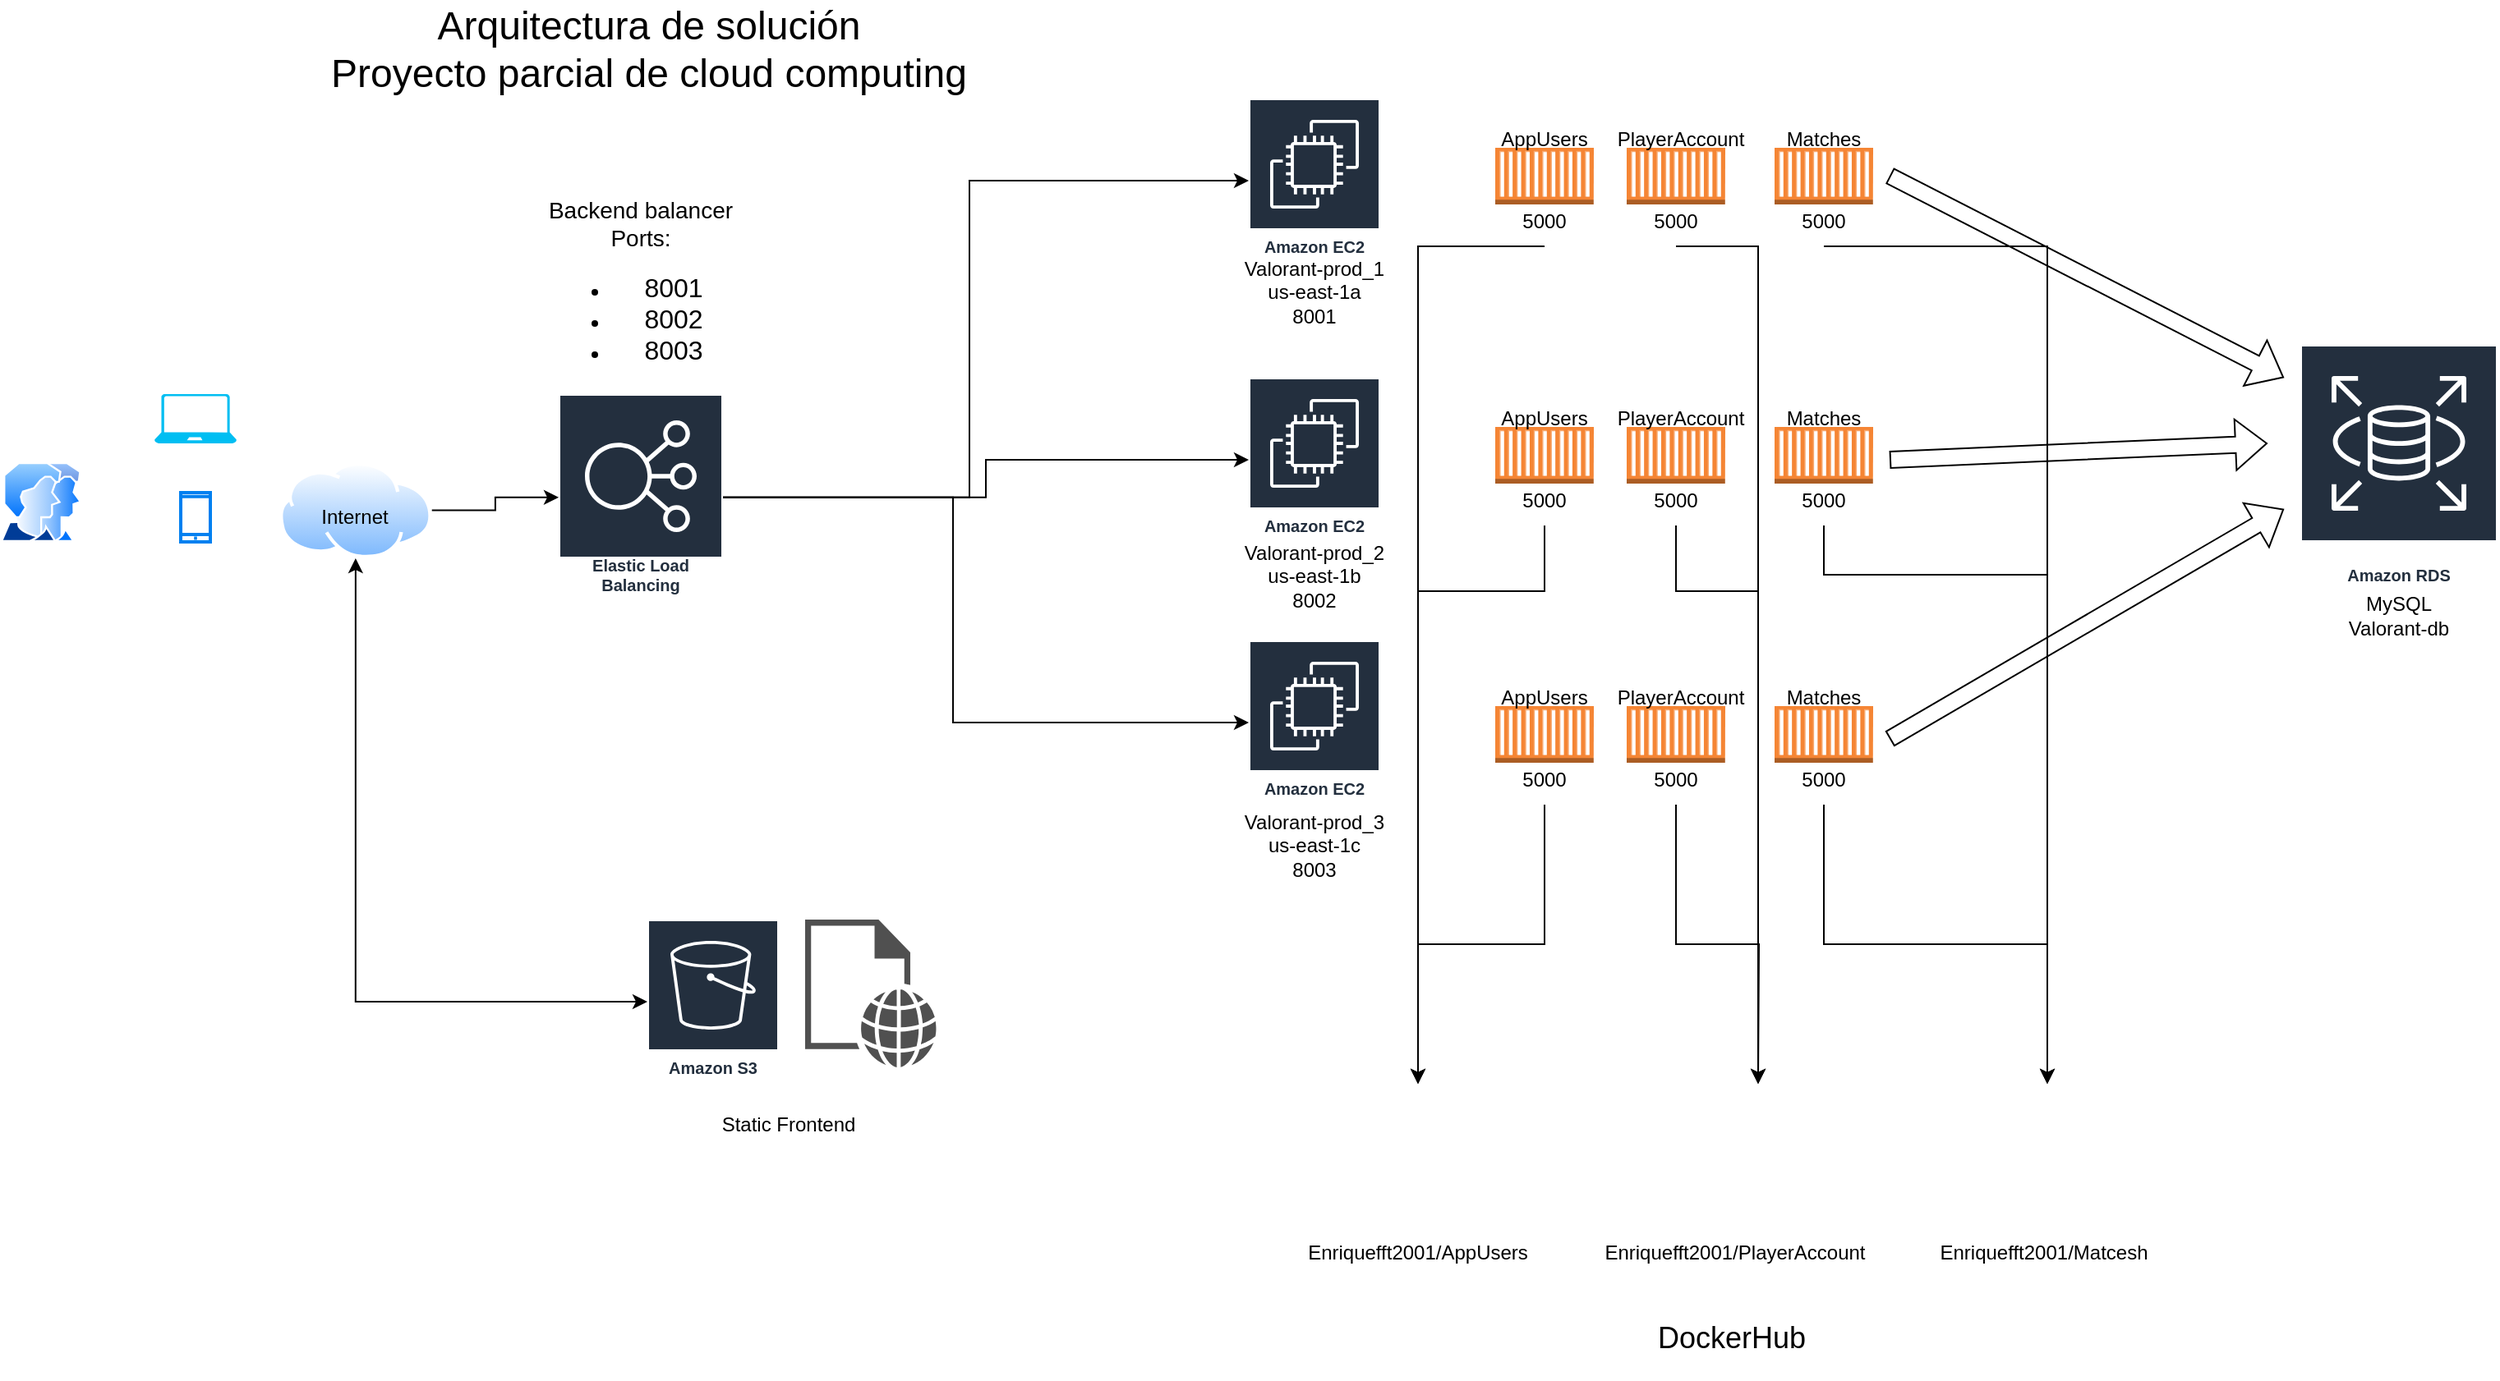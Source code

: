 <mxfile version="21.2.9" type="device">
  <diagram name="Página-1" id="lRRQ3zczeTY3n2zbIsMV">
    <mxGraphModel dx="1630" dy="748" grid="1" gridSize="10" guides="1" tooltips="1" connect="1" arrows="1" fold="1" page="1" pageScale="1" pageWidth="827" pageHeight="1169" math="0" shadow="0">
      <root>
        <mxCell id="0" />
        <mxCell id="1" parent="0" />
        <mxCell id="WpOWIApncvWK6U2h8XtA-1" value="&lt;font style=&quot;font-size: 24px;&quot;&gt;Arquitectura de solución&lt;br&gt;Proyecto parcial de cloud computing&lt;/font&gt;" style="text;html=1;strokeColor=none;fillColor=none;align=center;verticalAlign=middle;whiteSpace=wrap;rounded=0;" vertex="1" parent="1">
          <mxGeometry x="220" y="10" width="390" height="60" as="geometry" />
        </mxCell>
        <mxCell id="WpOWIApncvWK6U2h8XtA-2" value="" style="html=1;verticalLabelPosition=bottom;align=center;labelBackgroundColor=#ffffff;verticalAlign=top;strokeWidth=2;strokeColor=#0080F0;shadow=0;dashed=0;shape=mxgraph.ios7.icons.smartphone;" vertex="1" parent="1">
          <mxGeometry x="130" y="310" width="18" height="30" as="geometry" />
        </mxCell>
        <mxCell id="WpOWIApncvWK6U2h8XtA-4" value="" style="verticalLabelPosition=bottom;html=1;verticalAlign=top;align=center;strokeColor=none;fillColor=#00BEF2;shape=mxgraph.azure.laptop;pointerEvents=1;" vertex="1" parent="1">
          <mxGeometry x="114" y="250" width="50" height="30" as="geometry" />
        </mxCell>
        <mxCell id="WpOWIApncvWK6U2h8XtA-5" value="" style="shape=image;html=1;verticalAlign=top;verticalLabelPosition=bottom;labelBackgroundColor=#ffffff;imageAspect=0;aspect=fixed;image=https://cdn2.iconfinder.com/data/icons/browsers/Firefox.png" vertex="1" parent="1">
          <mxGeometry x="122.5" y="360" width="33" height="33" as="geometry" />
        </mxCell>
        <mxCell id="WpOWIApncvWK6U2h8XtA-6" value="" style="image;aspect=fixed;perimeter=ellipsePerimeter;html=1;align=center;shadow=0;dashed=0;spacingTop=3;image=img/lib/active_directory/user_accounts.svg;" vertex="1" parent="1">
          <mxGeometry x="20" y="291.5" width="50" height="48.5" as="geometry" />
        </mxCell>
        <mxCell id="WpOWIApncvWK6U2h8XtA-9" value="" style="group" vertex="1" connectable="0" parent="1">
          <mxGeometry x="190" y="291.5" width="92.86" height="58.5" as="geometry" />
        </mxCell>
        <mxCell id="WpOWIApncvWK6U2h8XtA-7" value="" style="image;aspect=fixed;perimeter=ellipsePerimeter;html=1;align=center;shadow=0;dashed=0;spacingTop=3;image=img/lib/active_directory/internet_cloud.svg;rotation=0;" vertex="1" parent="WpOWIApncvWK6U2h8XtA-9">
          <mxGeometry width="92.86" height="58.5" as="geometry" />
        </mxCell>
        <mxCell id="WpOWIApncvWK6U2h8XtA-8" value="Internet" style="text;html=1;strokeColor=none;fillColor=none;align=center;verticalAlign=middle;whiteSpace=wrap;rounded=0;" vertex="1" parent="WpOWIApncvWK6U2h8XtA-9">
          <mxGeometry x="16.43" y="18.5" width="60" height="30" as="geometry" />
        </mxCell>
        <mxCell id="WpOWIApncvWK6U2h8XtA-16" style="edgeStyle=orthogonalEdgeStyle;rounded=0;orthogonalLoop=1;jettySize=auto;html=1;entryX=0.5;entryY=1;entryDx=0;entryDy=0;startArrow=classic;startFill=1;" edge="1" parent="1" source="WpOWIApncvWK6U2h8XtA-11" target="WpOWIApncvWK6U2h8XtA-7">
          <mxGeometry relative="1" as="geometry" />
        </mxCell>
        <mxCell id="WpOWIApncvWK6U2h8XtA-11" value="Amazon S3" style="sketch=0;outlineConnect=0;fontColor=#232F3E;gradientColor=none;strokeColor=#ffffff;fillColor=#232F3E;dashed=0;verticalLabelPosition=middle;verticalAlign=bottom;align=center;html=1;whiteSpace=wrap;fontSize=10;fontStyle=1;spacing=3;shape=mxgraph.aws4.productIcon;prIcon=mxgraph.aws4.s3;" vertex="1" parent="1">
          <mxGeometry x="414" y="570" width="80" height="100" as="geometry" />
        </mxCell>
        <mxCell id="WpOWIApncvWK6U2h8XtA-12" value="" style="sketch=0;pointerEvents=1;shadow=0;dashed=0;html=1;strokeColor=none;fillColor=#505050;labelPosition=center;verticalLabelPosition=bottom;verticalAlign=top;outlineConnect=0;align=center;shape=mxgraph.office.concepts.web_page;" vertex="1" parent="1">
          <mxGeometry x="510" y="570" width="80" height="90" as="geometry" />
        </mxCell>
        <mxCell id="WpOWIApncvWK6U2h8XtA-13" value="Static Frontend" style="text;html=1;strokeColor=none;fillColor=none;align=center;verticalAlign=middle;whiteSpace=wrap;rounded=0;" vertex="1" parent="1">
          <mxGeometry x="450" y="680" width="100" height="30" as="geometry" />
        </mxCell>
        <mxCell id="WpOWIApncvWK6U2h8XtA-29" style="edgeStyle=orthogonalEdgeStyle;rounded=0;orthogonalLoop=1;jettySize=auto;html=1;" edge="1" parent="1" source="WpOWIApncvWK6U2h8XtA-17" target="WpOWIApncvWK6U2h8XtA-24">
          <mxGeometry relative="1" as="geometry" />
        </mxCell>
        <mxCell id="WpOWIApncvWK6U2h8XtA-30" style="edgeStyle=orthogonalEdgeStyle;rounded=0;orthogonalLoop=1;jettySize=auto;html=1;" edge="1" parent="1" source="WpOWIApncvWK6U2h8XtA-17" target="WpOWIApncvWK6U2h8XtA-25">
          <mxGeometry relative="1" as="geometry">
            <Array as="points">
              <mxPoint x="610" y="313" />
              <mxPoint x="610" y="120" />
            </Array>
          </mxGeometry>
        </mxCell>
        <mxCell id="WpOWIApncvWK6U2h8XtA-31" style="edgeStyle=orthogonalEdgeStyle;rounded=0;orthogonalLoop=1;jettySize=auto;html=1;" edge="1" parent="1" source="WpOWIApncvWK6U2h8XtA-17" target="WpOWIApncvWK6U2h8XtA-23">
          <mxGeometry relative="1" as="geometry">
            <Array as="points">
              <mxPoint x="600" y="313" />
              <mxPoint x="600" y="450" />
            </Array>
          </mxGeometry>
        </mxCell>
        <mxCell id="WpOWIApncvWK6U2h8XtA-17" value="Elastic Load Balancing" style="sketch=0;outlineConnect=0;fontColor=#232F3E;gradientColor=none;strokeColor=#ffffff;fillColor=#232F3E;dashed=0;verticalLabelPosition=middle;verticalAlign=bottom;align=center;html=1;whiteSpace=wrap;fontSize=10;fontStyle=1;spacing=3;shape=mxgraph.aws4.productIcon;prIcon=mxgraph.aws4.elastic_load_balancing;" vertex="1" parent="1">
          <mxGeometry x="360" y="250" width="100" height="125.75" as="geometry" />
        </mxCell>
        <mxCell id="WpOWIApncvWK6U2h8XtA-19" style="edgeStyle=orthogonalEdgeStyle;rounded=0;orthogonalLoop=1;jettySize=auto;html=1;" edge="1" parent="1" source="WpOWIApncvWK6U2h8XtA-7" target="WpOWIApncvWK6U2h8XtA-17">
          <mxGeometry relative="1" as="geometry" />
        </mxCell>
        <mxCell id="WpOWIApncvWK6U2h8XtA-20" value="&lt;font style=&quot;font-size: 14px;&quot;&gt;Backend balancer&lt;br&gt;Ports:&lt;br&gt;&lt;/font&gt;&lt;ul&gt;&lt;li&gt;&lt;font size=&quot;3&quot;&gt;8001&lt;/font&gt;&lt;/li&gt;&lt;li&gt;&lt;font size=&quot;3&quot;&gt;8002&lt;/font&gt;&lt;/li&gt;&lt;li&gt;&lt;font size=&quot;3&quot;&gt;8003&lt;/font&gt;&lt;/li&gt;&lt;/ul&gt;" style="text;html=1;strokeColor=none;fillColor=none;align=center;verticalAlign=middle;whiteSpace=wrap;rounded=0;" vertex="1" parent="1">
          <mxGeometry x="340" y="110" width="140" height="154.25" as="geometry" />
        </mxCell>
        <mxCell id="WpOWIApncvWK6U2h8XtA-23" value="Amazon EC2" style="sketch=0;outlineConnect=0;fontColor=#232F3E;gradientColor=none;strokeColor=#ffffff;fillColor=#232F3E;dashed=0;verticalLabelPosition=middle;verticalAlign=bottom;align=center;html=1;whiteSpace=wrap;fontSize=10;fontStyle=1;spacing=3;shape=mxgraph.aws4.productIcon;prIcon=mxgraph.aws4.ec2;" vertex="1" parent="1">
          <mxGeometry x="780" y="400" width="80" height="100" as="geometry" />
        </mxCell>
        <mxCell id="WpOWIApncvWK6U2h8XtA-24" value="Amazon EC2" style="sketch=0;outlineConnect=0;fontColor=#232F3E;gradientColor=none;strokeColor=#ffffff;fillColor=#232F3E;dashed=0;verticalLabelPosition=middle;verticalAlign=bottom;align=center;html=1;whiteSpace=wrap;fontSize=10;fontStyle=1;spacing=3;shape=mxgraph.aws4.productIcon;prIcon=mxgraph.aws4.ec2;" vertex="1" parent="1">
          <mxGeometry x="780" y="240" width="80" height="100" as="geometry" />
        </mxCell>
        <mxCell id="WpOWIApncvWK6U2h8XtA-25" value="Amazon EC2" style="sketch=0;outlineConnect=0;fontColor=#232F3E;gradientColor=none;strokeColor=#ffffff;fillColor=#232F3E;dashed=0;verticalLabelPosition=middle;verticalAlign=bottom;align=center;html=1;whiteSpace=wrap;fontSize=10;fontStyle=1;spacing=3;shape=mxgraph.aws4.productIcon;prIcon=mxgraph.aws4.ec2;" vertex="1" parent="1">
          <mxGeometry x="780" y="70" width="80" height="100" as="geometry" />
        </mxCell>
        <mxCell id="WpOWIApncvWK6U2h8XtA-26" value="Valorant-prod_1&lt;br&gt;us-east-1a&lt;br&gt;&lt;div&gt;8001&lt;/div&gt;&lt;div&gt;&lt;br&gt;&lt;/div&gt;" style="text;html=1;strokeColor=none;fillColor=none;align=center;verticalAlign=middle;whiteSpace=wrap;rounded=0;" vertex="1" parent="1">
          <mxGeometry x="775" y="180" width="90" height="30" as="geometry" />
        </mxCell>
        <mxCell id="WpOWIApncvWK6U2h8XtA-27" value="Valorant-prod_3&lt;br&gt;us-east-1c&lt;br&gt;8003" style="text;html=1;strokeColor=none;fillColor=none;align=center;verticalAlign=middle;whiteSpace=wrap;rounded=0;" vertex="1" parent="1">
          <mxGeometry x="775" y="510" width="90" height="30" as="geometry" />
        </mxCell>
        <mxCell id="WpOWIApncvWK6U2h8XtA-28" value="Valorant-prod_2&lt;br&gt;us-east-1b&lt;br&gt;8002" style="text;html=1;strokeColor=none;fillColor=none;align=center;verticalAlign=middle;whiteSpace=wrap;rounded=0;" vertex="1" parent="1">
          <mxGeometry x="775" y="345.75" width="90" height="30" as="geometry" />
        </mxCell>
        <mxCell id="WpOWIApncvWK6U2h8XtA-49" value="" style="group" vertex="1" connectable="0" parent="1">
          <mxGeometry x="930" y="80" width="230" height="80" as="geometry" />
        </mxCell>
        <mxCell id="WpOWIApncvWK6U2h8XtA-39" value="" style="outlineConnect=0;dashed=0;verticalLabelPosition=bottom;verticalAlign=top;align=center;html=1;shape=mxgraph.aws3.ec2_compute_container;fillColor=#F58534;gradientColor=none;" vertex="1" parent="WpOWIApncvWK6U2h8XtA-49">
          <mxGeometry y="20" width="60" height="34.5" as="geometry" />
        </mxCell>
        <mxCell id="WpOWIApncvWK6U2h8XtA-40" value="" style="outlineConnect=0;dashed=0;verticalLabelPosition=bottom;verticalAlign=top;align=center;html=1;shape=mxgraph.aws3.ec2_compute_container;fillColor=#F58534;gradientColor=none;" vertex="1" parent="WpOWIApncvWK6U2h8XtA-49">
          <mxGeometry x="170" y="20" width="60" height="34.5" as="geometry" />
        </mxCell>
        <mxCell id="WpOWIApncvWK6U2h8XtA-41" value="" style="outlineConnect=0;dashed=0;verticalLabelPosition=bottom;verticalAlign=top;align=center;html=1;shape=mxgraph.aws3.ec2_compute_container;fillColor=#F58534;gradientColor=none;" vertex="1" parent="WpOWIApncvWK6U2h8XtA-49">
          <mxGeometry x="80" y="20" width="60" height="34.5" as="geometry" />
        </mxCell>
        <mxCell id="WpOWIApncvWK6U2h8XtA-42" value="&lt;div&gt;5000&lt;/div&gt;" style="text;html=1;strokeColor=none;fillColor=none;align=center;verticalAlign=middle;whiteSpace=wrap;rounded=0;" vertex="1" parent="WpOWIApncvWK6U2h8XtA-49">
          <mxGeometry y="50" width="60" height="30" as="geometry" />
        </mxCell>
        <mxCell id="WpOWIApncvWK6U2h8XtA-43" value="&lt;div&gt;5000&lt;/div&gt;" style="text;html=1;strokeColor=none;fillColor=none;align=center;verticalAlign=middle;whiteSpace=wrap;rounded=0;" vertex="1" parent="WpOWIApncvWK6U2h8XtA-49">
          <mxGeometry x="170" y="50" width="60" height="30" as="geometry" />
        </mxCell>
        <mxCell id="WpOWIApncvWK6U2h8XtA-44" value="&lt;div&gt;5000&lt;/div&gt;" style="text;html=1;strokeColor=none;fillColor=none;align=center;verticalAlign=middle;whiteSpace=wrap;rounded=0;" vertex="1" parent="WpOWIApncvWK6U2h8XtA-49">
          <mxGeometry x="80" y="50" width="60" height="30" as="geometry" />
        </mxCell>
        <mxCell id="WpOWIApncvWK6U2h8XtA-45" value="AppUsers" style="text;html=1;strokeColor=none;fillColor=none;align=center;verticalAlign=middle;whiteSpace=wrap;rounded=0;" vertex="1" parent="WpOWIApncvWK6U2h8XtA-49">
          <mxGeometry width="60" height="30" as="geometry" />
        </mxCell>
        <mxCell id="WpOWIApncvWK6U2h8XtA-47" value="PlayerAccount" style="text;html=1;strokeColor=none;fillColor=none;align=center;verticalAlign=middle;whiteSpace=wrap;rounded=0;" vertex="1" parent="WpOWIApncvWK6U2h8XtA-49">
          <mxGeometry x="83" width="60" height="30" as="geometry" />
        </mxCell>
        <mxCell id="WpOWIApncvWK6U2h8XtA-48" value="Matches" style="text;html=1;strokeColor=none;fillColor=none;align=center;verticalAlign=middle;whiteSpace=wrap;rounded=0;" vertex="1" parent="WpOWIApncvWK6U2h8XtA-49">
          <mxGeometry x="170" width="60" height="30" as="geometry" />
        </mxCell>
        <mxCell id="WpOWIApncvWK6U2h8XtA-50" value="" style="group" vertex="1" connectable="0" parent="1">
          <mxGeometry x="930" y="420" width="230" height="80" as="geometry" />
        </mxCell>
        <mxCell id="WpOWIApncvWK6U2h8XtA-51" value="" style="outlineConnect=0;dashed=0;verticalLabelPosition=bottom;verticalAlign=top;align=center;html=1;shape=mxgraph.aws3.ec2_compute_container;fillColor=#F58534;gradientColor=none;" vertex="1" parent="WpOWIApncvWK6U2h8XtA-50">
          <mxGeometry y="20" width="60" height="34.5" as="geometry" />
        </mxCell>
        <mxCell id="WpOWIApncvWK6U2h8XtA-52" value="" style="outlineConnect=0;dashed=0;verticalLabelPosition=bottom;verticalAlign=top;align=center;html=1;shape=mxgraph.aws3.ec2_compute_container;fillColor=#F58534;gradientColor=none;" vertex="1" parent="WpOWIApncvWK6U2h8XtA-50">
          <mxGeometry x="170" y="20" width="60" height="34.5" as="geometry" />
        </mxCell>
        <mxCell id="WpOWIApncvWK6U2h8XtA-53" value="" style="outlineConnect=0;dashed=0;verticalLabelPosition=bottom;verticalAlign=top;align=center;html=1;shape=mxgraph.aws3.ec2_compute_container;fillColor=#F58534;gradientColor=none;" vertex="1" parent="WpOWIApncvWK6U2h8XtA-50">
          <mxGeometry x="80" y="20" width="60" height="34.5" as="geometry" />
        </mxCell>
        <mxCell id="WpOWIApncvWK6U2h8XtA-54" value="&lt;div&gt;5000&lt;/div&gt;" style="text;html=1;strokeColor=none;fillColor=none;align=center;verticalAlign=middle;whiteSpace=wrap;rounded=0;" vertex="1" parent="WpOWIApncvWK6U2h8XtA-50">
          <mxGeometry y="50" width="60" height="30" as="geometry" />
        </mxCell>
        <mxCell id="WpOWIApncvWK6U2h8XtA-55" value="&lt;div&gt;5000&lt;/div&gt;" style="text;html=1;strokeColor=none;fillColor=none;align=center;verticalAlign=middle;whiteSpace=wrap;rounded=0;" vertex="1" parent="WpOWIApncvWK6U2h8XtA-50">
          <mxGeometry x="170" y="50" width="60" height="30" as="geometry" />
        </mxCell>
        <mxCell id="WpOWIApncvWK6U2h8XtA-87" style="edgeStyle=orthogonalEdgeStyle;rounded=0;orthogonalLoop=1;jettySize=auto;html=1;exitX=0.5;exitY=1;exitDx=0;exitDy=0;" edge="1" parent="WpOWIApncvWK6U2h8XtA-50" source="WpOWIApncvWK6U2h8XtA-56">
          <mxGeometry relative="1" as="geometry">
            <mxPoint x="160" y="250" as="targetPoint" />
          </mxGeometry>
        </mxCell>
        <mxCell id="WpOWIApncvWK6U2h8XtA-56" value="&lt;div&gt;5000&lt;/div&gt;" style="text;html=1;strokeColor=none;fillColor=none;align=center;verticalAlign=middle;whiteSpace=wrap;rounded=0;" vertex="1" parent="WpOWIApncvWK6U2h8XtA-50">
          <mxGeometry x="80" y="50" width="60" height="30" as="geometry" />
        </mxCell>
        <mxCell id="WpOWIApncvWK6U2h8XtA-57" value="AppUsers" style="text;html=1;strokeColor=none;fillColor=none;align=center;verticalAlign=middle;whiteSpace=wrap;rounded=0;" vertex="1" parent="WpOWIApncvWK6U2h8XtA-50">
          <mxGeometry width="60" height="30" as="geometry" />
        </mxCell>
        <mxCell id="WpOWIApncvWK6U2h8XtA-58" value="PlayerAccount" style="text;html=1;strokeColor=none;fillColor=none;align=center;verticalAlign=middle;whiteSpace=wrap;rounded=0;" vertex="1" parent="WpOWIApncvWK6U2h8XtA-50">
          <mxGeometry x="83" width="60" height="30" as="geometry" />
        </mxCell>
        <mxCell id="WpOWIApncvWK6U2h8XtA-59" value="Matches" style="text;html=1;strokeColor=none;fillColor=none;align=center;verticalAlign=middle;whiteSpace=wrap;rounded=0;" vertex="1" parent="WpOWIApncvWK6U2h8XtA-50">
          <mxGeometry x="170" width="60" height="30" as="geometry" />
        </mxCell>
        <mxCell id="WpOWIApncvWK6U2h8XtA-60" value="" style="group" vertex="1" connectable="0" parent="1">
          <mxGeometry x="930" y="250" width="230" height="80" as="geometry" />
        </mxCell>
        <mxCell id="WpOWIApncvWK6U2h8XtA-61" value="" style="outlineConnect=0;dashed=0;verticalLabelPosition=bottom;verticalAlign=top;align=center;html=1;shape=mxgraph.aws3.ec2_compute_container;fillColor=#F58534;gradientColor=none;" vertex="1" parent="WpOWIApncvWK6U2h8XtA-60">
          <mxGeometry y="20" width="60" height="34.5" as="geometry" />
        </mxCell>
        <mxCell id="WpOWIApncvWK6U2h8XtA-62" value="" style="outlineConnect=0;dashed=0;verticalLabelPosition=bottom;verticalAlign=top;align=center;html=1;shape=mxgraph.aws3.ec2_compute_container;fillColor=#F58534;gradientColor=none;" vertex="1" parent="WpOWIApncvWK6U2h8XtA-60">
          <mxGeometry x="170" y="20" width="60" height="34.5" as="geometry" />
        </mxCell>
        <mxCell id="WpOWIApncvWK6U2h8XtA-63" value="" style="outlineConnect=0;dashed=0;verticalLabelPosition=bottom;verticalAlign=top;align=center;html=1;shape=mxgraph.aws3.ec2_compute_container;fillColor=#F58534;gradientColor=none;" vertex="1" parent="WpOWIApncvWK6U2h8XtA-60">
          <mxGeometry x="80" y="20" width="60" height="34.5" as="geometry" />
        </mxCell>
        <mxCell id="WpOWIApncvWK6U2h8XtA-64" value="&lt;div&gt;5000&lt;/div&gt;" style="text;html=1;strokeColor=none;fillColor=none;align=center;verticalAlign=middle;whiteSpace=wrap;rounded=0;" vertex="1" parent="WpOWIApncvWK6U2h8XtA-60">
          <mxGeometry y="50" width="60" height="30" as="geometry" />
        </mxCell>
        <mxCell id="WpOWIApncvWK6U2h8XtA-65" value="&lt;div&gt;5000&lt;/div&gt;" style="text;html=1;strokeColor=none;fillColor=none;align=center;verticalAlign=middle;whiteSpace=wrap;rounded=0;" vertex="1" parent="WpOWIApncvWK6U2h8XtA-60">
          <mxGeometry x="170" y="50" width="60" height="30" as="geometry" />
        </mxCell>
        <mxCell id="WpOWIApncvWK6U2h8XtA-66" value="&lt;div&gt;5000&lt;/div&gt;" style="text;html=1;strokeColor=none;fillColor=none;align=center;verticalAlign=middle;whiteSpace=wrap;rounded=0;" vertex="1" parent="WpOWIApncvWK6U2h8XtA-60">
          <mxGeometry x="80" y="50" width="60" height="30" as="geometry" />
        </mxCell>
        <mxCell id="WpOWIApncvWK6U2h8XtA-67" value="AppUsers" style="text;html=1;strokeColor=none;fillColor=none;align=center;verticalAlign=middle;whiteSpace=wrap;rounded=0;" vertex="1" parent="WpOWIApncvWK6U2h8XtA-60">
          <mxGeometry width="60" height="30" as="geometry" />
        </mxCell>
        <mxCell id="WpOWIApncvWK6U2h8XtA-68" value="PlayerAccount" style="text;html=1;strokeColor=none;fillColor=none;align=center;verticalAlign=middle;whiteSpace=wrap;rounded=0;" vertex="1" parent="WpOWIApncvWK6U2h8XtA-60">
          <mxGeometry x="83" width="60" height="30" as="geometry" />
        </mxCell>
        <mxCell id="WpOWIApncvWK6U2h8XtA-69" value="Matches" style="text;html=1;strokeColor=none;fillColor=none;align=center;verticalAlign=middle;whiteSpace=wrap;rounded=0;" vertex="1" parent="WpOWIApncvWK6U2h8XtA-60">
          <mxGeometry x="170" width="60" height="30" as="geometry" />
        </mxCell>
        <mxCell id="WpOWIApncvWK6U2h8XtA-71" value="" style="group" vertex="1" connectable="0" parent="1">
          <mxGeometry x="808" y="670" width="531" height="180" as="geometry" />
        </mxCell>
        <mxCell id="WpOWIApncvWK6U2h8XtA-32" value="" style="shape=image;html=1;verticalAlign=top;verticalLabelPosition=bottom;labelBackgroundColor=#ffffff;imageAspect=0;aspect=fixed;image=https://cdn1.iconfinder.com/data/icons/ionicons-fill-vol-2/512/logo-docker-128.png" vertex="1" parent="WpOWIApncvWK6U2h8XtA-71">
          <mxGeometry x="411" width="94" height="94" as="geometry" />
        </mxCell>
        <mxCell id="WpOWIApncvWK6U2h8XtA-33" value="Enriquefft2001/Matcesh" style="text;html=1;strokeColor=none;fillColor=none;align=center;verticalAlign=middle;whiteSpace=wrap;rounded=0;" vertex="1" parent="WpOWIApncvWK6U2h8XtA-71">
          <mxGeometry x="381" y="90" width="150" height="26" as="geometry" />
        </mxCell>
        <mxCell id="WpOWIApncvWK6U2h8XtA-34" value="Enriquefft2001/PlayerAccount" style="text;html=1;strokeColor=none;fillColor=none;align=center;verticalAlign=middle;whiteSpace=wrap;rounded=0;" vertex="1" parent="WpOWIApncvWK6U2h8XtA-71">
          <mxGeometry x="193" y="90" width="150" height="26" as="geometry" />
        </mxCell>
        <mxCell id="WpOWIApncvWK6U2h8XtA-35" value="Enriquefft2001/AppUsers" style="text;html=1;strokeColor=none;fillColor=none;align=center;verticalAlign=middle;whiteSpace=wrap;rounded=0;" vertex="1" parent="WpOWIApncvWK6U2h8XtA-71">
          <mxGeometry y="90" width="150" height="26" as="geometry" />
        </mxCell>
        <mxCell id="WpOWIApncvWK6U2h8XtA-36" value="" style="shape=image;html=1;verticalAlign=top;verticalLabelPosition=bottom;labelBackgroundColor=#ffffff;imageAspect=0;aspect=fixed;image=https://cdn1.iconfinder.com/data/icons/ionicons-fill-vol-2/512/logo-docker-128.png" vertex="1" parent="WpOWIApncvWK6U2h8XtA-71">
          <mxGeometry x="221" width="94" height="94" as="geometry" />
        </mxCell>
        <mxCell id="WpOWIApncvWK6U2h8XtA-37" value="" style="shape=image;html=1;verticalAlign=top;verticalLabelPosition=bottom;labelBackgroundColor=#ffffff;imageAspect=0;aspect=fixed;image=https://cdn1.iconfinder.com/data/icons/ionicons-fill-vol-2/512/logo-docker-128.png" vertex="1" parent="WpOWIApncvWK6U2h8XtA-71">
          <mxGeometry x="28" width="94" height="94" as="geometry" />
        </mxCell>
        <mxCell id="WpOWIApncvWK6U2h8XtA-38" value="&lt;font style=&quot;font-size: 18px;&quot;&gt;DockerHub&lt;/font&gt;" style="text;html=1;strokeColor=none;fillColor=none;align=center;verticalAlign=middle;whiteSpace=wrap;rounded=0;" vertex="1" parent="WpOWIApncvWK6U2h8XtA-71">
          <mxGeometry x="201" y="130" width="130" height="50" as="geometry" />
        </mxCell>
        <mxCell id="WpOWIApncvWK6U2h8XtA-78" style="edgeStyle=orthogonalEdgeStyle;rounded=0;orthogonalLoop=1;jettySize=auto;html=1;exitX=0.5;exitY=1;exitDx=0;exitDy=0;" edge="1" parent="1" source="WpOWIApncvWK6U2h8XtA-54" target="WpOWIApncvWK6U2h8XtA-37">
          <mxGeometry relative="1" as="geometry">
            <Array as="points">
              <mxPoint x="960" y="585" />
              <mxPoint x="883" y="585" />
            </Array>
          </mxGeometry>
        </mxCell>
        <mxCell id="WpOWIApncvWK6U2h8XtA-79" style="edgeStyle=orthogonalEdgeStyle;rounded=0;orthogonalLoop=1;jettySize=auto;html=1;exitX=0.5;exitY=1;exitDx=0;exitDy=0;" edge="1" parent="1" source="WpOWIApncvWK6U2h8XtA-44" target="WpOWIApncvWK6U2h8XtA-36">
          <mxGeometry relative="1" as="geometry">
            <Array as="points">
              <mxPoint x="1090" y="160" />
            </Array>
          </mxGeometry>
        </mxCell>
        <mxCell id="WpOWIApncvWK6U2h8XtA-83" style="edgeStyle=orthogonalEdgeStyle;rounded=0;orthogonalLoop=1;jettySize=auto;html=1;exitX=0.5;exitY=1;exitDx=0;exitDy=0;" edge="1" parent="1" source="WpOWIApncvWK6U2h8XtA-43" target="WpOWIApncvWK6U2h8XtA-32">
          <mxGeometry relative="1" as="geometry">
            <Array as="points">
              <mxPoint x="1266" y="160" />
            </Array>
          </mxGeometry>
        </mxCell>
        <mxCell id="WpOWIApncvWK6U2h8XtA-85" style="edgeStyle=orthogonalEdgeStyle;rounded=0;orthogonalLoop=1;jettySize=auto;html=1;exitX=0.5;exitY=1;exitDx=0;exitDy=0;" edge="1" parent="1" source="WpOWIApncvWK6U2h8XtA-55" target="WpOWIApncvWK6U2h8XtA-32">
          <mxGeometry relative="1" as="geometry" />
        </mxCell>
        <mxCell id="WpOWIApncvWK6U2h8XtA-86" style="edgeStyle=orthogonalEdgeStyle;rounded=0;orthogonalLoop=1;jettySize=auto;html=1;exitX=0.5;exitY=1;exitDx=0;exitDy=0;" edge="1" parent="1" source="WpOWIApncvWK6U2h8XtA-66" target="WpOWIApncvWK6U2h8XtA-36">
          <mxGeometry relative="1" as="geometry">
            <Array as="points">
              <mxPoint x="1040" y="370" />
              <mxPoint x="1090" y="370" />
            </Array>
          </mxGeometry>
        </mxCell>
        <mxCell id="WpOWIApncvWK6U2h8XtA-88" style="edgeStyle=orthogonalEdgeStyle;rounded=0;orthogonalLoop=1;jettySize=auto;html=1;exitX=0.5;exitY=1;exitDx=0;exitDy=0;" edge="1" parent="1" source="WpOWIApncvWK6U2h8XtA-65" target="WpOWIApncvWK6U2h8XtA-32">
          <mxGeometry relative="1" as="geometry">
            <Array as="points">
              <mxPoint x="1130" y="360" />
              <mxPoint x="1266" y="360" />
            </Array>
          </mxGeometry>
        </mxCell>
        <mxCell id="WpOWIApncvWK6U2h8XtA-90" style="edgeStyle=orthogonalEdgeStyle;rounded=0;orthogonalLoop=1;jettySize=auto;html=1;exitX=0.5;exitY=1;exitDx=0;exitDy=0;" edge="1" parent="1" source="WpOWIApncvWK6U2h8XtA-42" target="WpOWIApncvWK6U2h8XtA-37">
          <mxGeometry relative="1" as="geometry">
            <Array as="points">
              <mxPoint x="883" y="160" />
            </Array>
          </mxGeometry>
        </mxCell>
        <mxCell id="WpOWIApncvWK6U2h8XtA-91" style="edgeStyle=orthogonalEdgeStyle;rounded=0;orthogonalLoop=1;jettySize=auto;html=1;exitX=0.5;exitY=1;exitDx=0;exitDy=0;" edge="1" parent="1" source="WpOWIApncvWK6U2h8XtA-64" target="WpOWIApncvWK6U2h8XtA-37">
          <mxGeometry relative="1" as="geometry">
            <Array as="points">
              <mxPoint x="960" y="370" />
              <mxPoint x="883" y="370" />
            </Array>
          </mxGeometry>
        </mxCell>
        <mxCell id="WpOWIApncvWK6U2h8XtA-92" value="Amazon RDS" style="sketch=0;outlineConnect=0;fontColor=#232F3E;gradientColor=none;strokeColor=#ffffff;fillColor=#232F3E;dashed=0;verticalLabelPosition=middle;verticalAlign=bottom;align=center;html=1;whiteSpace=wrap;fontSize=10;fontStyle=1;spacing=3;shape=mxgraph.aws4.productIcon;prIcon=mxgraph.aws4.rds;" vertex="1" parent="1">
          <mxGeometry x="1420" y="220" width="120" height="150" as="geometry" />
        </mxCell>
        <mxCell id="WpOWIApncvWK6U2h8XtA-93" value="MySQL&lt;br&gt;Valorant-db" style="text;html=1;strokeColor=none;fillColor=none;align=center;verticalAlign=middle;whiteSpace=wrap;rounded=0;" vertex="1" parent="1">
          <mxGeometry x="1435" y="370" width="90" height="30" as="geometry" />
        </mxCell>
        <mxCell id="WpOWIApncvWK6U2h8XtA-95" value="" style="shape=flexArrow;endArrow=classic;html=1;rounded=0;" edge="1" parent="1">
          <mxGeometry width="50" height="50" relative="1" as="geometry">
            <mxPoint x="1170" y="460" as="sourcePoint" />
            <mxPoint x="1410" y="320" as="targetPoint" />
          </mxGeometry>
        </mxCell>
        <mxCell id="WpOWIApncvWK6U2h8XtA-96" value="" style="shape=flexArrow;endArrow=classic;html=1;rounded=0;" edge="1" parent="1">
          <mxGeometry width="50" height="50" relative="1" as="geometry">
            <mxPoint x="1170" y="117" as="sourcePoint" />
            <mxPoint x="1410" y="240" as="targetPoint" />
          </mxGeometry>
        </mxCell>
        <mxCell id="WpOWIApncvWK6U2h8XtA-97" value="" style="shape=flexArrow;endArrow=classic;html=1;rounded=0;" edge="1" parent="1">
          <mxGeometry width="50" height="50" relative="1" as="geometry">
            <mxPoint x="1170" y="290" as="sourcePoint" />
            <mxPoint x="1400" y="280" as="targetPoint" />
          </mxGeometry>
        </mxCell>
      </root>
    </mxGraphModel>
  </diagram>
</mxfile>
